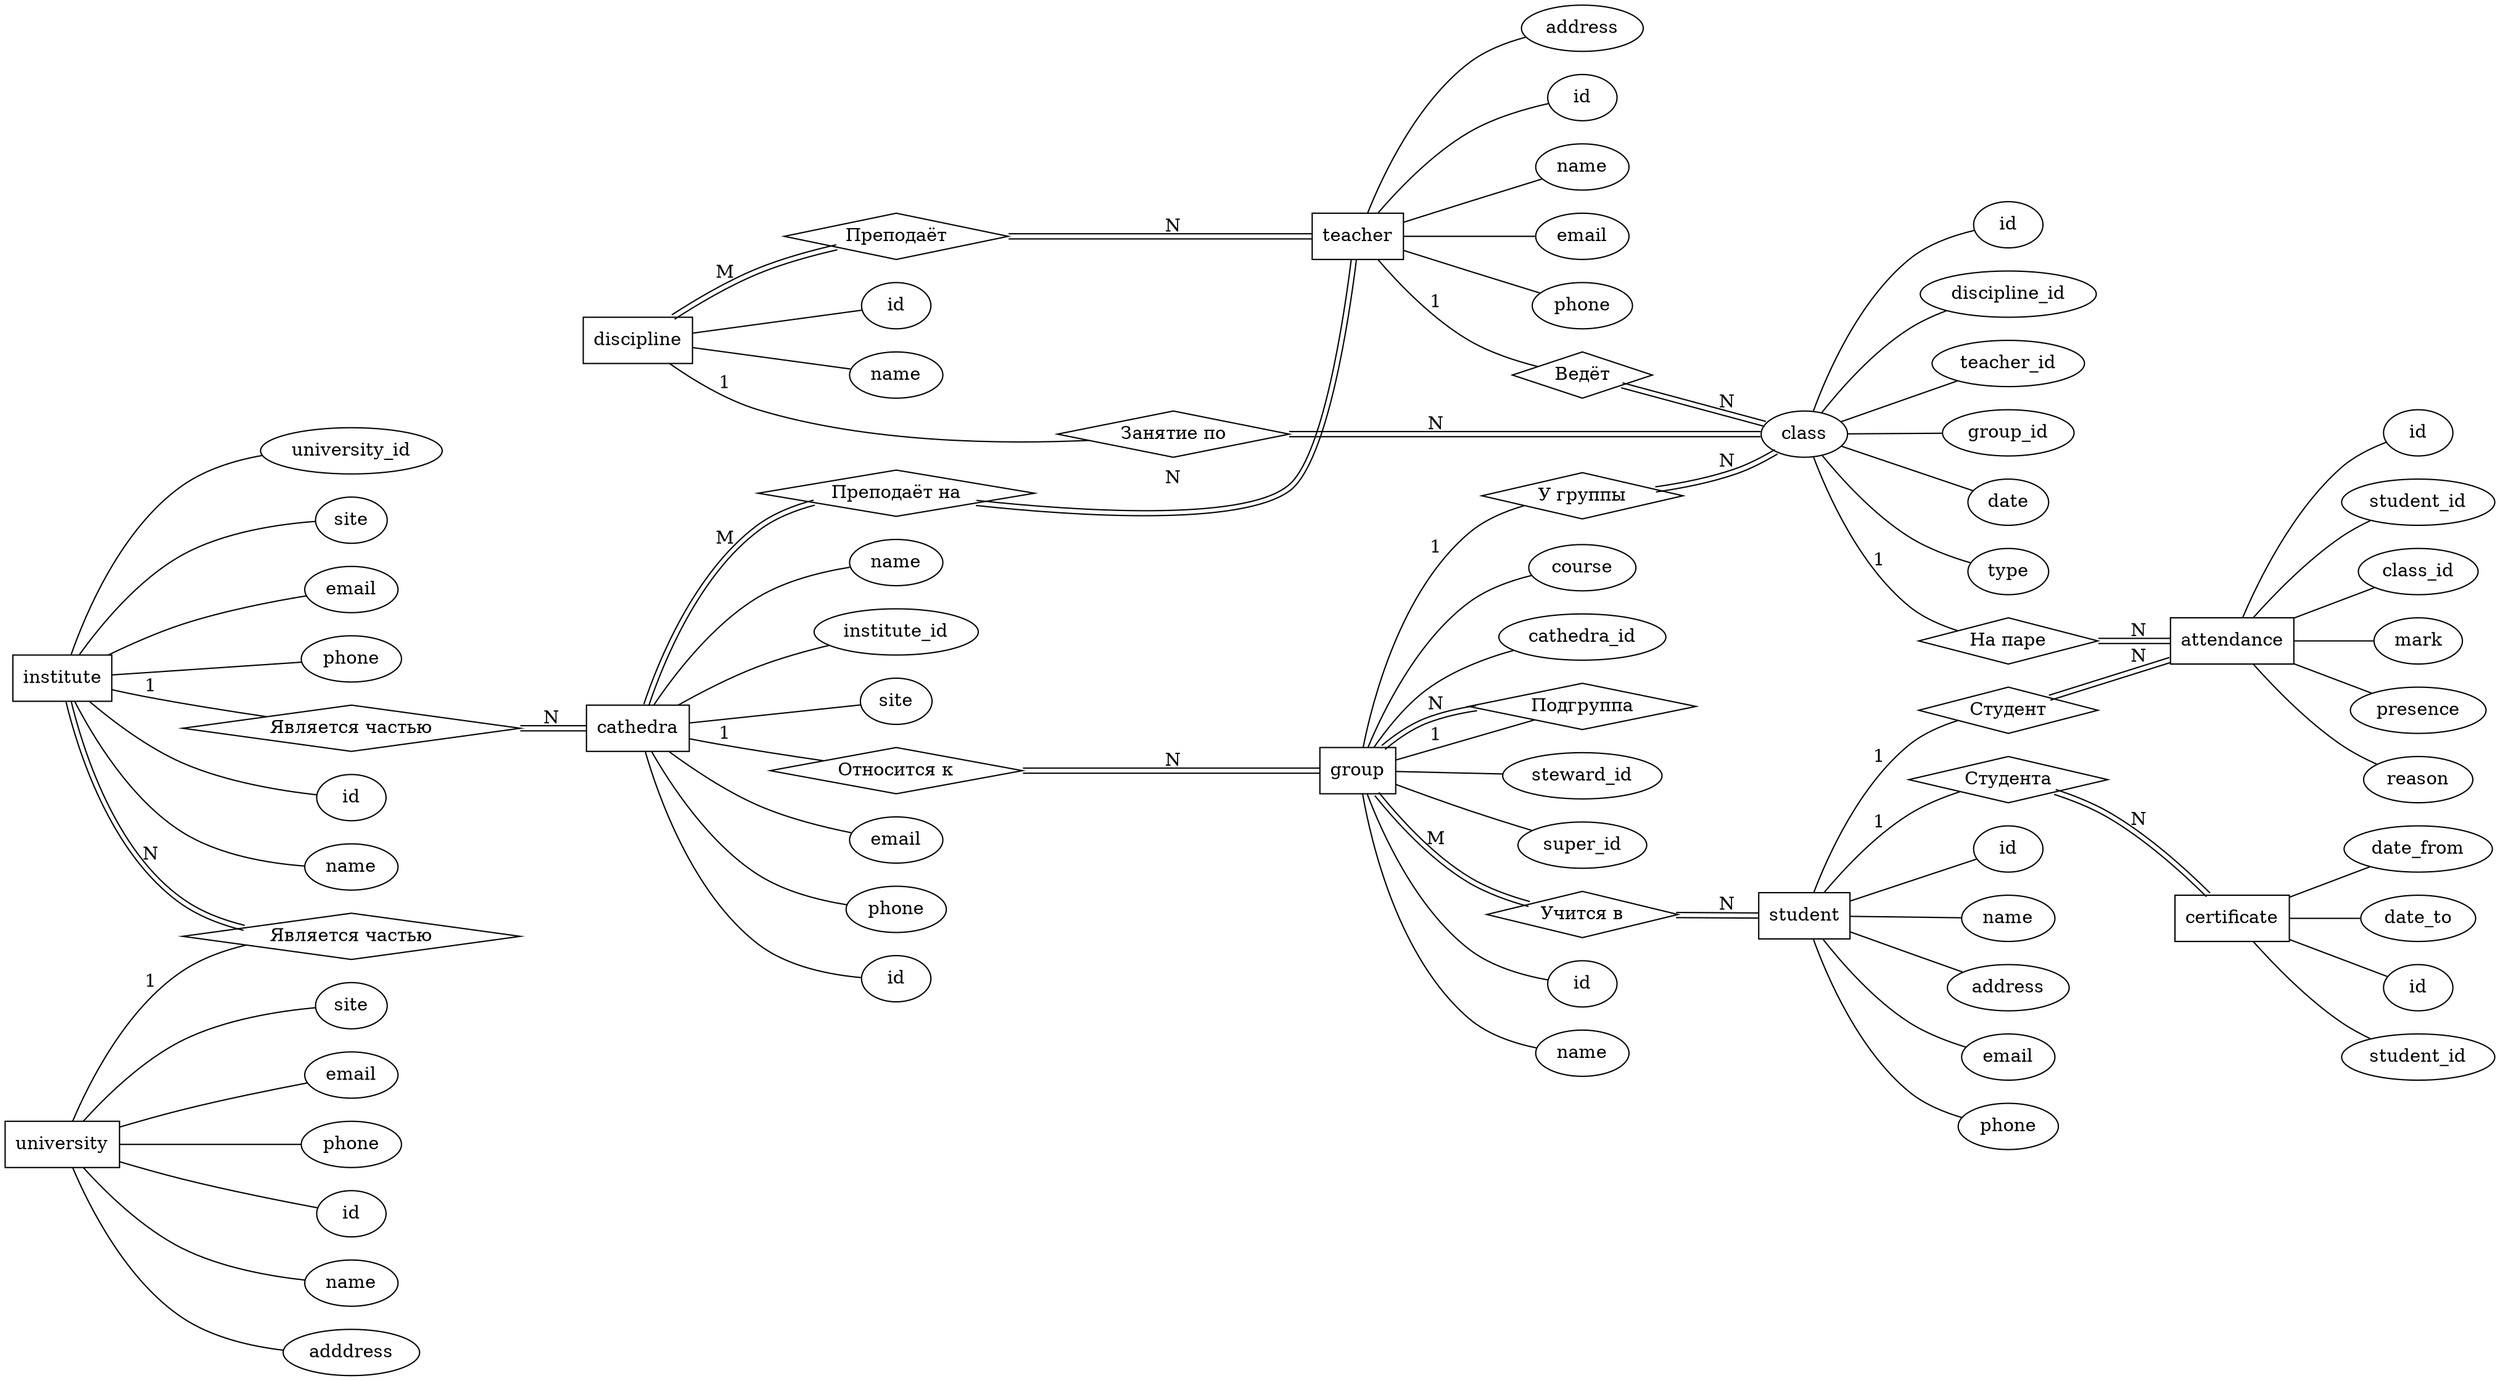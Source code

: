 graph erd {
	overlap = false;
	rankdir = LR;
	subgraph {
		node [group="table", shape=box, rank=same];
		attendance;
		cathedra;
		/*cathedra_teacher;*/
		certificate;
		certificate;
		discipline;
		/*discipline_teacher;*/
		group;
		/*group_student;*/
		institute;
		student;
		teacher;
		university;
	}

	subgraph {
		subgraph {
			attendance_pk_id [label="id"];
			attendance -- attendance_pk_id
			attendance_nk_student_id [label="student_id"];
			attendance -- attendance_nk_student_id
			attendance_nk_class_id [label="class_id"];
			attendance -- attendance_nk_class_id
			attendance_nk_mark [label="mark"];
			attendance -- attendance_nk_mark
			attendance_nk_presence [label="presence"];
			attendance -- attendance_nk_presence
			attendance_nk_reason [label="reason"];
			attendance -- attendance_nk_reason
		}

		subgraph {
			cathedra_pk_id [label="id"];
			cathedra -- cathedra_pk_id
			cathedra_nk_name [label="name"];
			cathedra -- cathedra_nk_name
			cathedra_nk_institute_id [label="institute_id"];
			cathedra -- cathedra_nk_institute_id
			cathedra_nk_site [label="site"];
			cathedra -- cathedra_nk_site
			cathedra_nk_email [label="email"];
			cathedra -- cathedra_nk_email
			cathedra_nk_phone [label="phone"];
			cathedra -- cathedra_nk_phone
		}

		/*cathedra_teacher_pk_id [label="id"];
		cathedra_teacher -- cathedra_teacher_pk_id
		cathedra_teacher_nk_cathedra_id [label="cathedra_id"];
		cathedra_teacher -- cathedra_teacher_nk_cathedra_id
		cathedra_teacher_nk_teacher_id [label="teacher_id"];
		cathedra_teacher -- cathedra_teacher_nk_teacher_id*/


		subgraph {
			class_pk_id [label="id"];
			class -- class_pk_id
			class_nk_discipline_id [label="discipline_id"];
			class -- class_nk_discipline_id
			class_nk_teacher_id [label="teacher_id"];
			class -- class_nk_teacher_id
			class_nk_group_id [label="group_id"];
			class -- class_nk_group_id
			class_nk_date [label="date"];
			class -- class_nk_date
			class_nk_type [label="type"];
			class -- class_nk_type
		}

		subgraph {
			certificate_pk_id [label="id"];
			certificate -- certificate_pk_id
			certificate_nk_student_id [label="student_id"];
			certificate -- certificate_nk_student_id
			certificate_nk_date_from [label="date_from"];
			certificate -- certificate_nk_date_from
			certificate_nk_date_to [label="date_to"];
			certificate -- certificate_nk_date_to
		}

		subgraph {
			discipline_pk_id [label="id"];
			discipline -- discipline_pk_id
			discipline_nk_name [label="name"];
			discipline -- discipline_nk_name
		}

		/*discipline_teacher_pk_id [label="id"];
		discipline_teacher -- discipline_teacher_pk_id
		discipline_teacher_nk_discipline_id [label="discipline_id"];
		discipline_teacher -- discipline_teacher_nk_discipline_id
		discipline_teacher_nk_teacher_id [label="teacher_id"];
		discipline_teacher -- discipline_teacher_nk_teacher_id*/

		subgraph {
			group_pk_id [label="id"];
			group -- group_pk_id
			group_nk_name [label="name"];
			group -- group_nk_name
			group_nk_course [label="course"];
			group -- group_nk_course
			group_nk_cathedra_id [label="cathedra_id"];
			group -- group_nk_cathedra_id
			group_nk_steward_id [label="steward_id"];
			group -- group_nk_steward_id
			group_nk_super_id [label="super_id"];
			group -- group_nk_super_id
		}
		/*group_student_pk_id [label="id"];
		group_student -- group_student_pk_id
		group_student_nk_group_id [label="group_id"];
		group_student -- group_student_nk_group_id
		group_student_nk_student_id [label="student_id"];
		group_student -- group_student_nk_student_id*/

		subgraph {
			institute_pk_id [label="id"];
			institute -- institute_pk_id
			institute_nk_name [label="name"];
			institute -- institute_nk_name
			institute_nk_university_id [label="university_id"];
			institute -- institute_nk_university_id
			institute_nk_site [label="site"];
			institute -- institute_nk_site
			institute_nk_email [label="email"];
			institute -- institute_nk_email
			institute_nk_phone [label="phone"];
			institute -- institute_nk_phone
		}

		subgraph {
			rankdir=rl;
			student_pk_id [label="id"];
			student -- student_pk_id
			student_nk_name [label="name"];
			student -- student_nk_name
			student_nk_address [label="address"];
			student -- student_nk_address
			student_nk_email [label="email"];
			student -- student_nk_email
			student_nk_phone [label="phone"];
			student -- student_nk_phone
		}

		subgraph {
			teacher_pk_id [label="id"];
			teacher -- teacher_pk_id
			teacher_nk_name [label="name"];
			teacher -- teacher_nk_name
			teacher_nk_email [label="email"];
			teacher -- teacher_nk_email
			teacher_nk_phone [label="phone"];
			teacher -- teacher_nk_phone
			teacher_nk_address [label="address"];
			teacher -- teacher_nk_address
		}

		subgraph {
			university_pk_id [label="id"];
			university -- university_pk_id
			university_nk_name [label="name"];
			university -- university_nk_name
			university_nk_adddress [label="adddress"];
			university -- university_nk_adddress
			university_nk_site [label="site"];
			university -- university_nk_site
			university_nk_email [label="email"];
			university -- university_nk_email
			university_nk_phone [label="phone"];
			university -- university_nk_phone
		}
	}

	subgraph {
		node [shape=diamond];
		university_institute_fk [label="Является частью"];
		institute_cathedra_fk [label="Является частью"];
		cathedra_group_fk [label="Относится к"];
		cathedra_teacher_fk [label="Преподаёт на"];
		discipline_teacher_fk [label="Преподаёт"];
		discipline_class_fk [label="Занятие по"];
		group_class_fk [label="У группы"];
		group_student_fk [label="Учится в"];
		student_certificate_fk [label="Студента"];
		attendance_student_fk [label="Студент"];
		attendance_class_fk [label="На паре"];
		group_group_fk [label="Подгруппа"]
		class_teacher_fk [label="Ведёт"]

	}

	subgraph {
		university -- university_institute_fk [label="1"];
		university_institute_fk -- institute [color="black:invis:black", label="N"];

		institute -- institute_cathedra_fk [label="1"];
		institute_cathedra_fk -- cathedra [color="black:invis:black", label="N"];

		cathedra -- cathedra_group_fk [label="1"];
		cathedra_group_fk -- group [color="black:invis:black", label="N"];

		cathedra -- cathedra_teacher_fk [color="black:invis:black", label="M"];
		cathedra_teacher_fk -- teacher [color="black:invis:black", label="N"];

		discipline -- discipline_teacher_fk [color="black:invis:black", label="M"];
		discipline_teacher_fk -- teacher [color="black:invis:black", label="N"];

		discipline -- discipline_class_fk [label="1"];
		discipline_class_fk -- class [color="black:invis:black", label="N"];

		group -- group_class_fk [label="1"];
		group_class_fk -- class [color="black:invis:black", label="N"];

		group -- group_student_fk [color="black:invis:black", label="M"];
		group_student_fk -- student [color="black:invis:black", label="N"];

		student -- student_certificate_fk [label="1"];
		student_certificate_fk -- certificate [color="black:invis:black", label="N"];

		student -- attendance_student_fk [label="1"];
		attendance_student_fk -- attendance [color="black:invis:black", label="N"];

		class -- attendance_class_fk [label="1"];
		attendance_class_fk -- attendance [color="black:invis:black", label="N"];

		group -- group_group_fk [label="1"];
		group_group_fk -- group [color="black:invis:black", label="N"];

		teacher -- class_teacher_fk [label="1"];
		class_teacher_fk -- class [color="black:invis:black", label="N"];
	}

	{rank=same;university; institute;}
}
